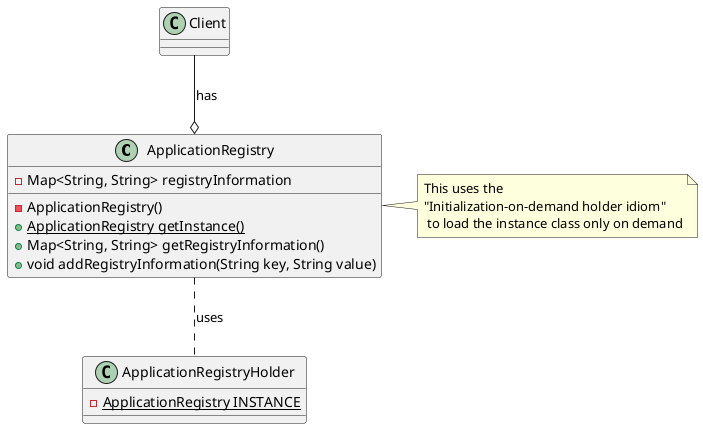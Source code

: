 @startuml

class ApplicationRegistry {
    - Map<String, String> registryInformation

    - ApplicationRegistry()
    + {static} ApplicationRegistry getInstance()
    + Map<String, String> getRegistryInformation()
    + void addRegistryInformation(String key, String value)
}

note right of ApplicationRegistry : This uses the\n"Initialization-on-demand holder idiom"\n to load the instance class only on demand

class ApplicationRegistryHolder {
    - {static} ApplicationRegistry INSTANCE
}

ApplicationRegistry .. ApplicationRegistryHolder : uses

class Client

Client --o ApplicationRegistry : has

@enduml
